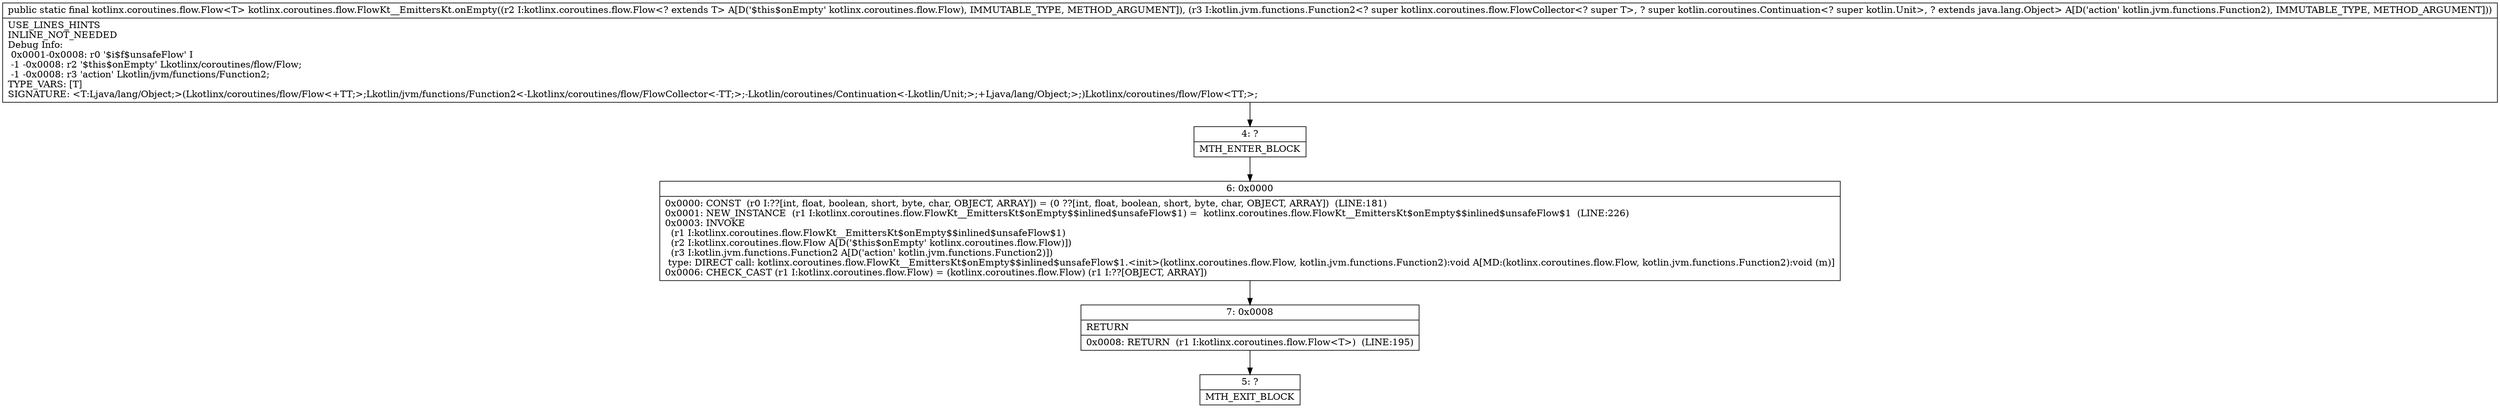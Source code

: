 digraph "CFG forkotlinx.coroutines.flow.FlowKt__EmittersKt.onEmpty(Lkotlinx\/coroutines\/flow\/Flow;Lkotlin\/jvm\/functions\/Function2;)Lkotlinx\/coroutines\/flow\/Flow;" {
Node_4 [shape=record,label="{4\:\ ?|MTH_ENTER_BLOCK\l}"];
Node_6 [shape=record,label="{6\:\ 0x0000|0x0000: CONST  (r0 I:??[int, float, boolean, short, byte, char, OBJECT, ARRAY]) = (0 ??[int, float, boolean, short, byte, char, OBJECT, ARRAY])  (LINE:181)\l0x0001: NEW_INSTANCE  (r1 I:kotlinx.coroutines.flow.FlowKt__EmittersKt$onEmpty$$inlined$unsafeFlow$1) =  kotlinx.coroutines.flow.FlowKt__EmittersKt$onEmpty$$inlined$unsafeFlow$1  (LINE:226)\l0x0003: INVOKE  \l  (r1 I:kotlinx.coroutines.flow.FlowKt__EmittersKt$onEmpty$$inlined$unsafeFlow$1)\l  (r2 I:kotlinx.coroutines.flow.Flow A[D('$this$onEmpty' kotlinx.coroutines.flow.Flow)])\l  (r3 I:kotlin.jvm.functions.Function2 A[D('action' kotlin.jvm.functions.Function2)])\l type: DIRECT call: kotlinx.coroutines.flow.FlowKt__EmittersKt$onEmpty$$inlined$unsafeFlow$1.\<init\>(kotlinx.coroutines.flow.Flow, kotlin.jvm.functions.Function2):void A[MD:(kotlinx.coroutines.flow.Flow, kotlin.jvm.functions.Function2):void (m)]\l0x0006: CHECK_CAST (r1 I:kotlinx.coroutines.flow.Flow) = (kotlinx.coroutines.flow.Flow) (r1 I:??[OBJECT, ARRAY]) \l}"];
Node_7 [shape=record,label="{7\:\ 0x0008|RETURN\l|0x0008: RETURN  (r1 I:kotlinx.coroutines.flow.Flow\<T\>)  (LINE:195)\l}"];
Node_5 [shape=record,label="{5\:\ ?|MTH_EXIT_BLOCK\l}"];
MethodNode[shape=record,label="{public static final kotlinx.coroutines.flow.Flow\<T\> kotlinx.coroutines.flow.FlowKt__EmittersKt.onEmpty((r2 I:kotlinx.coroutines.flow.Flow\<? extends T\> A[D('$this$onEmpty' kotlinx.coroutines.flow.Flow), IMMUTABLE_TYPE, METHOD_ARGUMENT]), (r3 I:kotlin.jvm.functions.Function2\<? super kotlinx.coroutines.flow.FlowCollector\<? super T\>, ? super kotlin.coroutines.Continuation\<? super kotlin.Unit\>, ? extends java.lang.Object\> A[D('action' kotlin.jvm.functions.Function2), IMMUTABLE_TYPE, METHOD_ARGUMENT]))  | USE_LINES_HINTS\lINLINE_NOT_NEEDED\lDebug Info:\l  0x0001\-0x0008: r0 '$i$f$unsafeFlow' I\l  \-1 \-0x0008: r2 '$this$onEmpty' Lkotlinx\/coroutines\/flow\/Flow;\l  \-1 \-0x0008: r3 'action' Lkotlin\/jvm\/functions\/Function2;\lTYPE_VARS: [T]\lSIGNATURE: \<T:Ljava\/lang\/Object;\>(Lkotlinx\/coroutines\/flow\/Flow\<+TT;\>;Lkotlin\/jvm\/functions\/Function2\<\-Lkotlinx\/coroutines\/flow\/FlowCollector\<\-TT;\>;\-Lkotlin\/coroutines\/Continuation\<\-Lkotlin\/Unit;\>;+Ljava\/lang\/Object;\>;)Lkotlinx\/coroutines\/flow\/Flow\<TT;\>;\l}"];
MethodNode -> Node_4;Node_4 -> Node_6;
Node_6 -> Node_7;
Node_7 -> Node_5;
}

